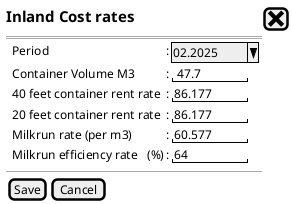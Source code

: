 @startsalt
{
   <size:15><b>Inland Cost rates|[<size:25><&x>]|*
  ==
  {
    .|Period                          |:|^ 02.2025 ^|*
    .|Container Volume M3             |:|"   47.7  "|*
    .|40 feet container rent rate     |:|" 86.177  "|*
    .|20 feet container rent rate     |:|" 86.177  "|*
    .|Milkrun rate (per m3)           |:|" 60.577  "|*
    .|Milkrun efficiency rate   (%)   |:|"  64     "|*
  }
  --
  {
    [Save]|[Cancel]
  }
}|
@endsalt